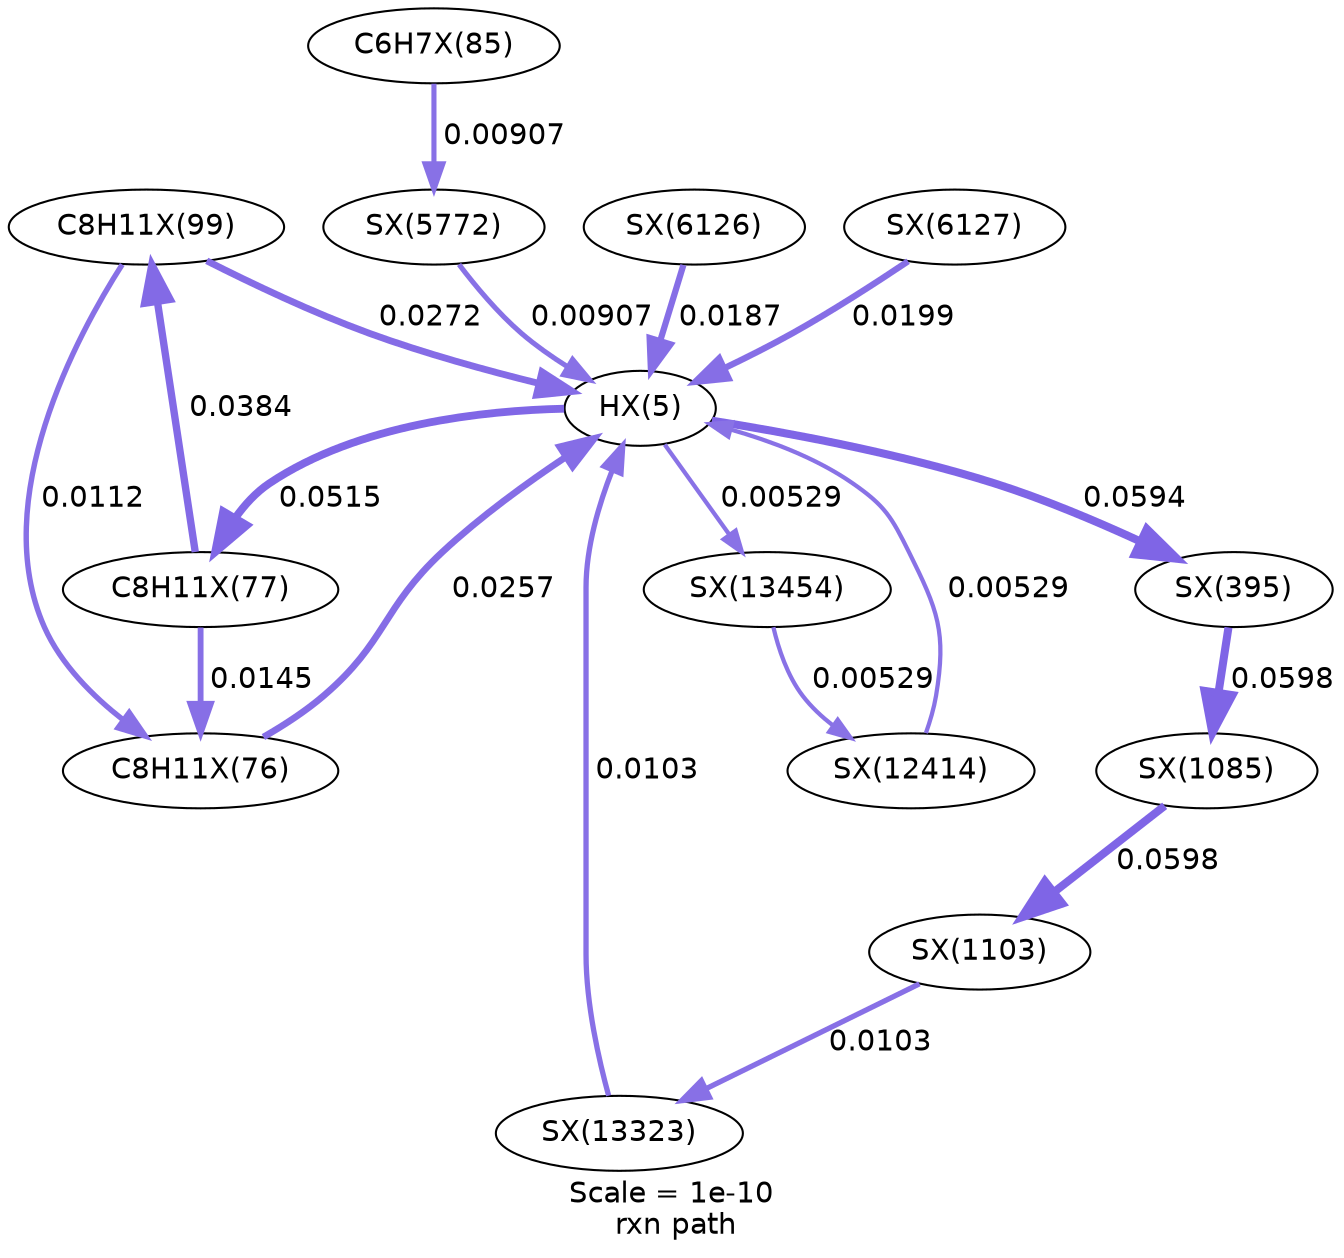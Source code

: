 digraph reaction_paths {
center=1;
s92 -> s64[fontname="Helvetica", style="setlinewidth(3.28)", arrowsize=1.64, color="0.7, 0.527, 0.9"
, label=" 0.0272"];
s86 -> s64[fontname="Helvetica", style="setlinewidth(3.24)", arrowsize=1.62, color="0.7, 0.526, 0.9"
, label=" 0.0257"];
s64 -> s110[fontname="Helvetica", style="setlinewidth(3.87)", arrowsize=1.93, color="0.7, 0.559, 0.9"
, label=" 0.0594"];
s199 -> s64[fontname="Helvetica", style="setlinewidth(2.45)", arrowsize=1.22, color="0.7, 0.509, 0.9"
, label=" 0.00907"];
s201 -> s64[fontname="Helvetica", style="setlinewidth(3)", arrowsize=1.5, color="0.7, 0.519, 0.9"
, label=" 0.0187"];
s202 -> s64[fontname="Helvetica", style="setlinewidth(3.04)", arrowsize=1.52, color="0.7, 0.52, 0.9"
, label=" 0.0199"];
s64 -> s87[fontname="Helvetica", style="setlinewidth(3.76)", arrowsize=1.88, color="0.7, 0.552, 0.9"
, label=" 0.0515"];
s273 -> s64[fontname="Helvetica", style="setlinewidth(2.55)", arrowsize=1.27, color="0.7, 0.51, 0.9"
, label=" 0.0103"];
s64 -> s276[fontname="Helvetica", style="setlinewidth(2.04)", arrowsize=1.02, color="0.7, 0.505, 0.9"
, label=" 0.00529"];
s264 -> s64[fontname="Helvetica", style="setlinewidth(2.04)", arrowsize=1.02, color="0.7, 0.505, 0.9"
, label=" 0.00529"];
s92 -> s86[fontname="Helvetica", style="setlinewidth(2.61)", arrowsize=1.3, color="0.7, 0.511, 0.9"
, label=" 0.0112"];
s87 -> s92[fontname="Helvetica", style="setlinewidth(3.54)", arrowsize=1.77, color="0.7, 0.538, 0.9"
, label=" 0.0384"];
s87 -> s86[fontname="Helvetica", style="setlinewidth(2.8)", arrowsize=1.4, color="0.7, 0.515, 0.9"
, label=" 0.0145"];
s110 -> s133[fontname="Helvetica", style="setlinewidth(3.87)", arrowsize=1.94, color="0.7, 0.56, 0.9"
, label=" 0.0598"];
s133 -> s134[fontname="Helvetica", style="setlinewidth(3.87)", arrowsize=1.94, color="0.7, 0.56, 0.9"
, label=" 0.0598"];
s89 -> s199[fontname="Helvetica", style="setlinewidth(2.45)", arrowsize=1.22, color="0.7, 0.509, 0.9"
, label=" 0.00907"];
s134 -> s273[fontname="Helvetica", style="setlinewidth(2.55)", arrowsize=1.27, color="0.7, 0.51, 0.9"
, label=" 0.0103"];
s276 -> s264[fontname="Helvetica", style="setlinewidth(2.04)", arrowsize=1.02, color="0.7, 0.505, 0.9"
, label=" 0.00529"];
s64 [ fontname="Helvetica", label="HX(5)"];
s86 [ fontname="Helvetica", label="C8H11X(76)"];
s87 [ fontname="Helvetica", label="C8H11X(77)"];
s89 [ fontname="Helvetica", label="C6H7X(85)"];
s92 [ fontname="Helvetica", label="C8H11X(99)"];
s110 [ fontname="Helvetica", label="SX(395)"];
s133 [ fontname="Helvetica", label="SX(1085)"];
s134 [ fontname="Helvetica", label="SX(1103)"];
s199 [ fontname="Helvetica", label="SX(5772)"];
s201 [ fontname="Helvetica", label="SX(6126)"];
s202 [ fontname="Helvetica", label="SX(6127)"];
s264 [ fontname="Helvetica", label="SX(12414)"];
s273 [ fontname="Helvetica", label="SX(13323)"];
s276 [ fontname="Helvetica", label="SX(13454)"];
 label = "Scale = 1e-10\l rxn path";
 fontname = "Helvetica";
}
